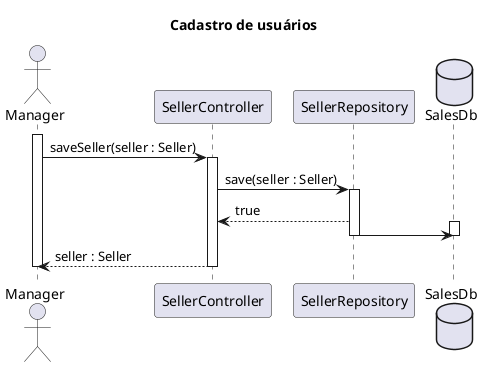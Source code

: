@startuml

title Cadastro de usuários

actor Manager
participant SellerController
participant SellerRepository
database SalesDb

activate Manager

Manager -> SellerController : saveSeller(seller : Seller)

    activate SellerController

    SellerController -> SellerRepository : save(seller : Seller)

        activate SellerRepository

        SellerRepository --> SellerController : true

            activate SalesDb

            SellerRepository -> SalesDb

            deactivate SalesDb

        deactivate SellerRepository

    SellerController --> Manager : seller : Seller

    deactivate SellerController




deactivate Manager

@enduml